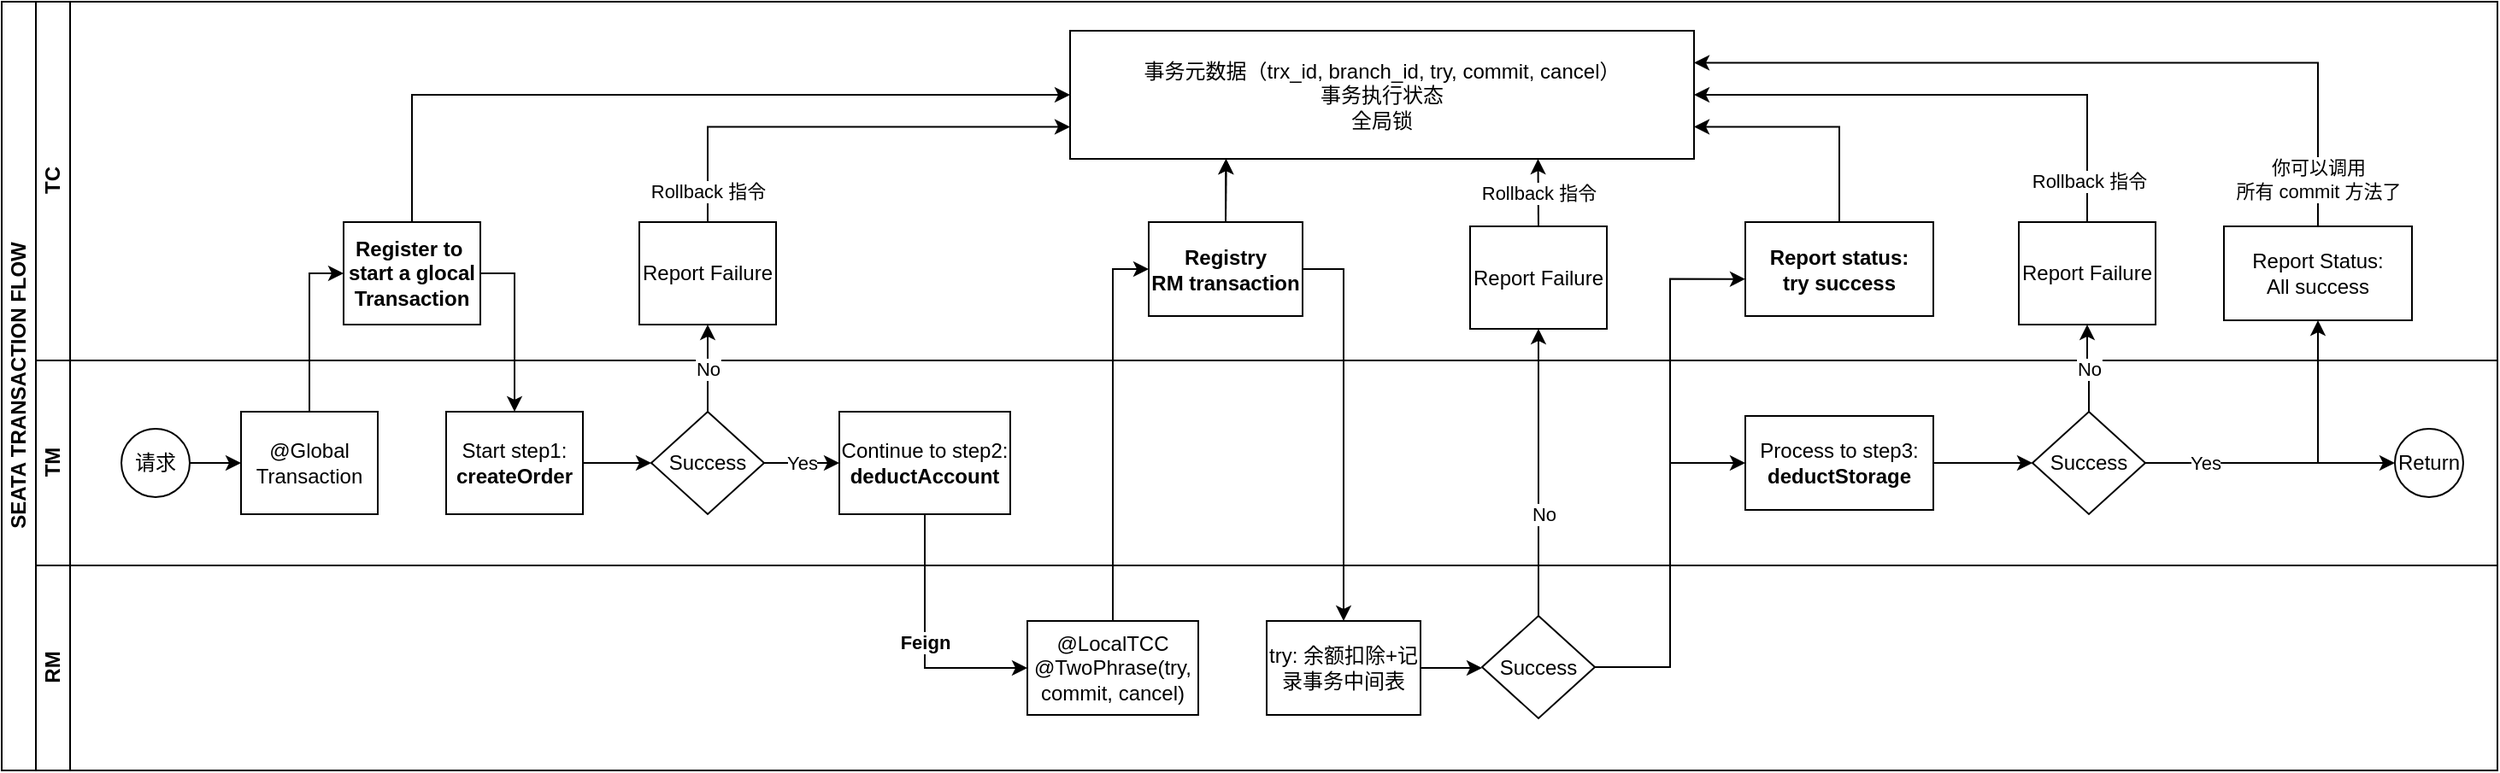 <mxfile version="21.1.0" type="github">
  <diagram id="prtHgNgQTEPvFCAcTncT" name="Page-1">
    <mxGraphModel dx="1562" dy="837" grid="1" gridSize="10" guides="1" tooltips="1" connect="1" arrows="1" fold="1" page="1" pageScale="1" pageWidth="827" pageHeight="1169" math="0" shadow="0">
      <root>
        <mxCell id="0" />
        <mxCell id="1" parent="0" />
        <mxCell id="dNxyNK7c78bLwvsdeMH5-19" value="SEATA TRANSACTION FLOW" style="swimlane;html=1;childLayout=stackLayout;resizeParent=1;resizeParentMax=0;horizontal=0;startSize=20;horizontalStack=0;" parent="1" vertex="1">
          <mxGeometry x="20" y="40" width="1460" height="450" as="geometry" />
        </mxCell>
        <mxCell id="dNxyNK7c78bLwvsdeMH5-31" style="edgeStyle=orthogonalEdgeStyle;rounded=0;orthogonalLoop=1;jettySize=auto;html=1;endArrow=classic;endFill=1;exitX=0.5;exitY=0;exitDx=0;exitDy=0;entryX=0;entryY=0.5;entryDx=0;entryDy=0;" parent="dNxyNK7c78bLwvsdeMH5-19" source="dNxyNK7c78bLwvsdeMH5-26" target="dNxyNK7c78bLwvsdeMH5-24" edge="1">
          <mxGeometry relative="1" as="geometry" />
        </mxCell>
        <mxCell id="dNxyNK7c78bLwvsdeMH5-20" value="TC" style="swimlane;html=1;startSize=20;horizontal=0;" parent="dNxyNK7c78bLwvsdeMH5-19" vertex="1">
          <mxGeometry x="20" width="1440" height="210" as="geometry" />
        </mxCell>
        <mxCell id="d-oNC6kE6kxb4CZ7EZcE-3" style="edgeStyle=orthogonalEdgeStyle;rounded=0;orthogonalLoop=1;jettySize=auto;html=1;exitX=0.5;exitY=0;exitDx=0;exitDy=0;entryX=0.5;entryY=1;entryDx=0;entryDy=0;" edge="1" parent="dNxyNK7c78bLwvsdeMH5-20" source="dNxyNK7c78bLwvsdeMH5-24" target="d-oNC6kE6kxb4CZ7EZcE-2">
          <mxGeometry relative="1" as="geometry" />
        </mxCell>
        <mxCell id="dNxyNK7c78bLwvsdeMH5-24" value="Register to&amp;nbsp;&lt;br&gt;start a glocal&lt;br&gt;Transaction" style="rounded=0;whiteSpace=wrap;html=1;fontFamily=Helvetica;fontSize=12;fontColor=#000000;align=center;fontStyle=1" parent="dNxyNK7c78bLwvsdeMH5-20" vertex="1">
          <mxGeometry x="180" y="129" width="80" height="60" as="geometry" />
        </mxCell>
        <mxCell id="d-oNC6kE6kxb4CZ7EZcE-7" value="Rollback 指令" style="edgeStyle=orthogonalEdgeStyle;rounded=0;orthogonalLoop=1;jettySize=auto;html=1;exitX=0.5;exitY=0;exitDx=0;exitDy=0;entryX=0.75;entryY=1;entryDx=0;entryDy=0;" edge="1" parent="dNxyNK7c78bLwvsdeMH5-20" source="okEvWX8VrjNMSibzl_vv-24" target="d-oNC6kE6kxb4CZ7EZcE-2">
          <mxGeometry x="-0.861" relative="1" as="geometry">
            <mxPoint as="offset" />
          </mxGeometry>
        </mxCell>
        <mxCell id="okEvWX8VrjNMSibzl_vv-24" value="Report Failure" style="rounded=0;whiteSpace=wrap;html=1;fontFamily=Helvetica;fontSize=12;fontColor=#000000;align=center;" parent="dNxyNK7c78bLwvsdeMH5-20" vertex="1">
          <mxGeometry x="353" y="129" width="80" height="60" as="geometry" />
        </mxCell>
        <mxCell id="d-oNC6kE6kxb4CZ7EZcE-8" style="edgeStyle=orthogonalEdgeStyle;rounded=0;orthogonalLoop=1;jettySize=auto;html=1;exitX=0;exitY=0.5;exitDx=0;exitDy=0;entryX=1;entryY=0.75;entryDx=0;entryDy=0;" edge="1" parent="dNxyNK7c78bLwvsdeMH5-20" source="okEvWX8VrjNMSibzl_vv-32" target="d-oNC6kE6kxb4CZ7EZcE-2">
          <mxGeometry relative="1" as="geometry" />
        </mxCell>
        <mxCell id="d-oNC6kE6kxb4CZ7EZcE-10" style="edgeStyle=orthogonalEdgeStyle;rounded=0;orthogonalLoop=1;jettySize=auto;html=1;exitX=0;exitY=0.5;exitDx=0;exitDy=0;entryX=1;entryY=0.75;entryDx=0;entryDy=0;" edge="1" parent="dNxyNK7c78bLwvsdeMH5-20" source="okEvWX8VrjNMSibzl_vv-32" target="d-oNC6kE6kxb4CZ7EZcE-2">
          <mxGeometry relative="1" as="geometry" />
        </mxCell>
        <mxCell id="okEvWX8VrjNMSibzl_vv-32" value="Registry&lt;br&gt;RM transaction" style="rounded=0;whiteSpace=wrap;html=1;fontFamily=Helvetica;fontSize=12;fontColor=#000000;align=center;direction=south;fontStyle=1" parent="dNxyNK7c78bLwvsdeMH5-20" vertex="1">
          <mxGeometry x="651" y="129" width="90" height="55" as="geometry" />
        </mxCell>
        <mxCell id="d-oNC6kE6kxb4CZ7EZcE-14" style="edgeStyle=orthogonalEdgeStyle;rounded=0;orthogonalLoop=1;jettySize=auto;html=1;exitX=0;exitY=0.5;exitDx=0;exitDy=0;entryX=0.75;entryY=0;entryDx=0;entryDy=0;" edge="1" parent="dNxyNK7c78bLwvsdeMH5-20" source="okEvWX8VrjNMSibzl_vv-42" target="d-oNC6kE6kxb4CZ7EZcE-2">
          <mxGeometry relative="1" as="geometry" />
        </mxCell>
        <mxCell id="okEvWX8VrjNMSibzl_vv-42" value="Report status:&lt;br&gt;try success" style="rounded=0;whiteSpace=wrap;html=1;fontFamily=Helvetica;fontSize=12;fontColor=#000000;align=center;direction=south;fontStyle=1" parent="dNxyNK7c78bLwvsdeMH5-20" vertex="1">
          <mxGeometry x="1000" y="129" width="110" height="55" as="geometry" />
        </mxCell>
        <mxCell id="d-oNC6kE6kxb4CZ7EZcE-11" value="Rollback 指令" style="edgeStyle=orthogonalEdgeStyle;rounded=0;orthogonalLoop=1;jettySize=auto;html=1;exitX=0.5;exitY=0;exitDx=0;exitDy=0;entryX=1;entryY=0.25;entryDx=0;entryDy=0;" edge="1" parent="dNxyNK7c78bLwvsdeMH5-20" source="okEvWX8VrjNMSibzl_vv-50" target="d-oNC6kE6kxb4CZ7EZcE-2">
          <mxGeometry relative="1" as="geometry" />
        </mxCell>
        <mxCell id="okEvWX8VrjNMSibzl_vv-50" value="Report Failure" style="rounded=0;whiteSpace=wrap;html=1;fontFamily=Helvetica;fontSize=12;fontColor=#000000;align=center;" parent="dNxyNK7c78bLwvsdeMH5-20" vertex="1">
          <mxGeometry x="839" y="131.5" width="80" height="60" as="geometry" />
        </mxCell>
        <mxCell id="d-oNC6kE6kxb4CZ7EZcE-15" style="edgeStyle=orthogonalEdgeStyle;rounded=0;orthogonalLoop=1;jettySize=auto;html=1;exitX=0.5;exitY=0;exitDx=0;exitDy=0;entryX=0.5;entryY=0;entryDx=0;entryDy=0;" edge="1" parent="dNxyNK7c78bLwvsdeMH5-20" source="okEvWX8VrjNMSibzl_vv-53" target="d-oNC6kE6kxb4CZ7EZcE-2">
          <mxGeometry relative="1" as="geometry" />
        </mxCell>
        <mxCell id="d-oNC6kE6kxb4CZ7EZcE-17" value="Rollback 指令" style="edgeLabel;html=1;align=center;verticalAlign=middle;resizable=0;points=[];" vertex="1" connectable="0" parent="d-oNC6kE6kxb4CZ7EZcE-15">
          <mxGeometry x="-0.648" relative="1" as="geometry">
            <mxPoint x="1" y="29" as="offset" />
          </mxGeometry>
        </mxCell>
        <mxCell id="okEvWX8VrjNMSibzl_vv-53" value="Report Failure" style="rounded=0;whiteSpace=wrap;html=1;fontFamily=Helvetica;fontSize=12;fontColor=#000000;align=center;" parent="dNxyNK7c78bLwvsdeMH5-20" vertex="1">
          <mxGeometry x="1160" y="129" width="80" height="60" as="geometry" />
        </mxCell>
        <mxCell id="d-oNC6kE6kxb4CZ7EZcE-16" style="edgeStyle=orthogonalEdgeStyle;rounded=0;orthogonalLoop=1;jettySize=auto;html=1;exitX=0;exitY=0.5;exitDx=0;exitDy=0;entryX=0.25;entryY=0;entryDx=0;entryDy=0;" edge="1" parent="dNxyNK7c78bLwvsdeMH5-20" source="okEvWX8VrjNMSibzl_vv-63" target="d-oNC6kE6kxb4CZ7EZcE-2">
          <mxGeometry relative="1" as="geometry" />
        </mxCell>
        <mxCell id="d-oNC6kE6kxb4CZ7EZcE-23" value="你可以调用&lt;br&gt;所有 commit 方法了" style="edgeLabel;html=1;align=center;verticalAlign=middle;resizable=0;points=[];" vertex="1" connectable="0" parent="d-oNC6kE6kxb4CZ7EZcE-16">
          <mxGeometry x="-0.835" y="4" relative="1" as="geometry">
            <mxPoint x="4" y="10" as="offset" />
          </mxGeometry>
        </mxCell>
        <mxCell id="okEvWX8VrjNMSibzl_vv-63" value="Report Status:&lt;br&gt;All success" style="rounded=0;whiteSpace=wrap;html=1;fontFamily=Helvetica;fontSize=12;fontColor=#000000;align=center;direction=south;" parent="dNxyNK7c78bLwvsdeMH5-20" vertex="1">
          <mxGeometry x="1280" y="131.5" width="110" height="55" as="geometry" />
        </mxCell>
        <mxCell id="d-oNC6kE6kxb4CZ7EZcE-2" value="事务元数据（trx_id, branch_id, try, commit, cancel）&lt;br&gt;事务执行状态&lt;br&gt;全局锁" style="rounded=0;whiteSpace=wrap;html=1;fontFamily=Helvetica;fontSize=12;fontColor=#000000;align=center;direction=south;" vertex="1" parent="dNxyNK7c78bLwvsdeMH5-20">
          <mxGeometry x="605" y="17" width="365" height="75" as="geometry" />
        </mxCell>
        <mxCell id="dNxyNK7c78bLwvsdeMH5-21" value="TM" style="swimlane;html=1;startSize=20;horizontal=0;" parent="dNxyNK7c78bLwvsdeMH5-19" vertex="1">
          <mxGeometry x="20" y="210" width="1440" height="120" as="geometry" />
        </mxCell>
        <mxCell id="dNxyNK7c78bLwvsdeMH5-26" value="@Global&lt;br&gt;Transaction" style="rounded=0;whiteSpace=wrap;html=1;fontFamily=Helvetica;fontSize=12;fontColor=#000000;align=center;" parent="dNxyNK7c78bLwvsdeMH5-21" vertex="1">
          <mxGeometry x="120" y="30" width="80" height="60" as="geometry" />
        </mxCell>
        <mxCell id="d-oNC6kE6kxb4CZ7EZcE-1" style="edgeStyle=orthogonalEdgeStyle;rounded=0;orthogonalLoop=1;jettySize=auto;html=1;exitX=1;exitY=0.5;exitDx=0;exitDy=0;entryX=0;entryY=0.5;entryDx=0;entryDy=0;" edge="1" parent="dNxyNK7c78bLwvsdeMH5-21" source="dNxyNK7c78bLwvsdeMH5-23" target="dNxyNK7c78bLwvsdeMH5-26">
          <mxGeometry relative="1" as="geometry" />
        </mxCell>
        <mxCell id="dNxyNK7c78bLwvsdeMH5-23" value="请求" style="ellipse;whiteSpace=wrap;html=1;" parent="dNxyNK7c78bLwvsdeMH5-21" vertex="1">
          <mxGeometry x="50" y="40" width="40" height="40" as="geometry" />
        </mxCell>
        <mxCell id="okEvWX8VrjNMSibzl_vv-6" style="edgeStyle=orthogonalEdgeStyle;rounded=0;orthogonalLoop=1;jettySize=auto;html=1;exitX=1;exitY=0.5;exitDx=0;exitDy=0;entryX=0;entryY=0.5;entryDx=0;entryDy=0;" parent="dNxyNK7c78bLwvsdeMH5-21" source="okEvWX8VrjNMSibzl_vv-4" target="dNxyNK7c78bLwvsdeMH5-36" edge="1">
          <mxGeometry relative="1" as="geometry" />
        </mxCell>
        <mxCell id="okEvWX8VrjNMSibzl_vv-4" value="Start step1:&lt;br&gt;&lt;b&gt;createOrder&lt;/b&gt;" style="rounded=0;whiteSpace=wrap;html=1;fontFamily=Helvetica;fontSize=12;fontColor=#000000;align=center;" parent="dNxyNK7c78bLwvsdeMH5-21" vertex="1">
          <mxGeometry x="240" y="30" width="80" height="60" as="geometry" />
        </mxCell>
        <mxCell id="okEvWX8VrjNMSibzl_vv-23" value="Yes" style="edgeStyle=orthogonalEdgeStyle;rounded=0;orthogonalLoop=1;jettySize=auto;html=1;exitX=1;exitY=0.5;exitDx=0;exitDy=0;entryX=0;entryY=0.5;entryDx=0;entryDy=0;" parent="dNxyNK7c78bLwvsdeMH5-21" source="dNxyNK7c78bLwvsdeMH5-36" target="okEvWX8VrjNMSibzl_vv-22" edge="1">
          <mxGeometry relative="1" as="geometry" />
        </mxCell>
        <mxCell id="dNxyNK7c78bLwvsdeMH5-36" value="Success" style="rhombus;whiteSpace=wrap;html=1;fontFamily=Helvetica;fontSize=12;fontColor=#000000;align=center;" parent="dNxyNK7c78bLwvsdeMH5-21" vertex="1">
          <mxGeometry x="360" y="30" width="66" height="60" as="geometry" />
        </mxCell>
        <mxCell id="okEvWX8VrjNMSibzl_vv-22" value="Continue to step2:&lt;br&gt;&lt;b&gt;deductAccount&lt;/b&gt;" style="rounded=0;whiteSpace=wrap;html=1;fontFamily=Helvetica;fontSize=12;fontColor=#000000;align=center;" parent="dNxyNK7c78bLwvsdeMH5-21" vertex="1">
          <mxGeometry x="470" y="30" width="100" height="60" as="geometry" />
        </mxCell>
        <mxCell id="okEvWX8VrjNMSibzl_vv-52" style="edgeStyle=orthogonalEdgeStyle;rounded=0;orthogonalLoop=1;jettySize=auto;html=1;exitX=0.5;exitY=0;exitDx=0;exitDy=0;entryX=0;entryY=0.5;entryDx=0;entryDy=0;" parent="dNxyNK7c78bLwvsdeMH5-21" source="okEvWX8VrjNMSibzl_vv-38" target="okEvWX8VrjNMSibzl_vv-51" edge="1">
          <mxGeometry relative="1" as="geometry" />
        </mxCell>
        <mxCell id="okEvWX8VrjNMSibzl_vv-38" value="Process to step3:&lt;br&gt;&lt;b&gt;deductStorage&lt;/b&gt;" style="rounded=0;whiteSpace=wrap;html=1;fontFamily=Helvetica;fontSize=12;fontColor=#000000;align=center;direction=south;" parent="dNxyNK7c78bLwvsdeMH5-21" vertex="1">
          <mxGeometry x="1000" y="32.5" width="110" height="55" as="geometry" />
        </mxCell>
        <mxCell id="d-oNC6kE6kxb4CZ7EZcE-21" style="edgeStyle=orthogonalEdgeStyle;rounded=0;orthogonalLoop=1;jettySize=auto;html=1;exitX=1;exitY=0.5;exitDx=0;exitDy=0;entryX=0;entryY=0.5;entryDx=0;entryDy=0;" edge="1" parent="dNxyNK7c78bLwvsdeMH5-21" source="okEvWX8VrjNMSibzl_vv-51" target="d-oNC6kE6kxb4CZ7EZcE-20">
          <mxGeometry relative="1" as="geometry" />
        </mxCell>
        <mxCell id="okEvWX8VrjNMSibzl_vv-51" value="Success" style="rhombus;whiteSpace=wrap;html=1;fontFamily=Helvetica;fontSize=12;fontColor=#000000;align=center;" parent="dNxyNK7c78bLwvsdeMH5-21" vertex="1">
          <mxGeometry x="1168" y="30" width="66" height="60" as="geometry" />
        </mxCell>
        <mxCell id="d-oNC6kE6kxb4CZ7EZcE-20" value="Return" style="ellipse;whiteSpace=wrap;html=1;" vertex="1" parent="dNxyNK7c78bLwvsdeMH5-21">
          <mxGeometry x="1380" y="40" width="40" height="40" as="geometry" />
        </mxCell>
        <mxCell id="okEvWX8VrjNMSibzl_vv-25" value="No" style="edgeStyle=orthogonalEdgeStyle;rounded=0;orthogonalLoop=1;jettySize=auto;html=1;exitX=0.5;exitY=0;exitDx=0;exitDy=0;entryX=0.5;entryY=1;entryDx=0;entryDy=0;" parent="dNxyNK7c78bLwvsdeMH5-19" source="dNxyNK7c78bLwvsdeMH5-36" target="okEvWX8VrjNMSibzl_vv-24" edge="1">
          <mxGeometry relative="1" as="geometry" />
        </mxCell>
        <mxCell id="okEvWX8VrjNMSibzl_vv-27" value="Feign" style="edgeStyle=orthogonalEdgeStyle;rounded=0;orthogonalLoop=1;jettySize=auto;html=1;exitX=0.5;exitY=1;exitDx=0;exitDy=0;entryX=0.5;entryY=1;entryDx=0;entryDy=0;fontStyle=1" parent="dNxyNK7c78bLwvsdeMH5-19" source="okEvWX8VrjNMSibzl_vv-22" target="okEvWX8VrjNMSibzl_vv-26" edge="1">
          <mxGeometry relative="1" as="geometry" />
        </mxCell>
        <mxCell id="okEvWX8VrjNMSibzl_vv-1" style="edgeStyle=orthogonalEdgeStyle;rounded=0;orthogonalLoop=1;jettySize=auto;html=1;exitX=1;exitY=0.5;exitDx=0;exitDy=0;entryX=0.5;entryY=0;entryDx=0;entryDy=0;" parent="dNxyNK7c78bLwvsdeMH5-19" source="dNxyNK7c78bLwvsdeMH5-24" target="okEvWX8VrjNMSibzl_vv-4" edge="1">
          <mxGeometry relative="1" as="geometry">
            <mxPoint x="260" y="60" as="targetPoint" />
          </mxGeometry>
        </mxCell>
        <mxCell id="okEvWX8VrjNMSibzl_vv-36" style="edgeStyle=orthogonalEdgeStyle;rounded=0;orthogonalLoop=1;jettySize=auto;html=1;exitX=0.5;exitY=0;exitDx=0;exitDy=0;entryX=0;entryY=0.5;entryDx=0;entryDy=0;" parent="dNxyNK7c78bLwvsdeMH5-19" source="okEvWX8VrjNMSibzl_vv-32" target="okEvWX8VrjNMSibzl_vv-37" edge="1">
          <mxGeometry relative="1" as="geometry">
            <mxPoint x="740" y="270" as="targetPoint" />
            <mxPoint x="740" y="92.5" as="sourcePoint" />
          </mxGeometry>
        </mxCell>
        <mxCell id="okEvWX8VrjNMSibzl_vv-39" style="edgeStyle=orthogonalEdgeStyle;rounded=0;orthogonalLoop=1;jettySize=auto;html=1;exitX=0;exitY=0.5;exitDx=0;exitDy=0;entryX=0.5;entryY=1;entryDx=0;entryDy=0;" parent="dNxyNK7c78bLwvsdeMH5-19" source="okEvWX8VrjNMSibzl_vv-26" target="okEvWX8VrjNMSibzl_vv-32" edge="1">
          <mxGeometry relative="1" as="geometry" />
        </mxCell>
        <mxCell id="okEvWX8VrjNMSibzl_vv-54" value="No" style="edgeStyle=orthogonalEdgeStyle;rounded=0;orthogonalLoop=1;jettySize=auto;html=1;exitX=0.5;exitY=0;exitDx=0;exitDy=0;entryX=0.5;entryY=1;entryDx=0;entryDy=0;" parent="dNxyNK7c78bLwvsdeMH5-19" source="okEvWX8VrjNMSibzl_vv-51" target="okEvWX8VrjNMSibzl_vv-53" edge="1">
          <mxGeometry relative="1" as="geometry" />
        </mxCell>
        <mxCell id="okEvWX8VrjNMSibzl_vv-64" style="edgeStyle=orthogonalEdgeStyle;rounded=0;orthogonalLoop=1;jettySize=auto;html=1;exitX=1;exitY=0.5;exitDx=0;exitDy=0;entryX=1;entryY=0.5;entryDx=0;entryDy=0;" parent="dNxyNK7c78bLwvsdeMH5-19" source="okEvWX8VrjNMSibzl_vv-51" target="okEvWX8VrjNMSibzl_vv-63" edge="1">
          <mxGeometry relative="1" as="geometry" />
        </mxCell>
        <mxCell id="d-oNC6kE6kxb4CZ7EZcE-22" value="Yes" style="edgeLabel;html=1;align=center;verticalAlign=middle;resizable=0;points=[];" vertex="1" connectable="0" parent="okEvWX8VrjNMSibzl_vv-64">
          <mxGeometry x="-0.628" relative="1" as="geometry">
            <mxPoint as="offset" />
          </mxGeometry>
        </mxCell>
        <mxCell id="okEvWX8VrjNMSibzl_vv-43" style="edgeStyle=orthogonalEdgeStyle;rounded=0;orthogonalLoop=1;jettySize=auto;html=1;exitX=0.5;exitY=0;exitDx=0;exitDy=0;entryX=0.5;entryY=1;entryDx=0;entryDy=0;" parent="dNxyNK7c78bLwvsdeMH5-19" source="okEvWX8VrjNMSibzl_vv-45" target="okEvWX8VrjNMSibzl_vv-50" edge="1">
          <mxGeometry relative="1" as="geometry">
            <mxPoint x="903" y="90" as="targetPoint" />
          </mxGeometry>
        </mxCell>
        <mxCell id="okEvWX8VrjNMSibzl_vv-47" value="No" style="edgeLabel;html=1;align=center;verticalAlign=middle;resizable=0;points=[];" parent="okEvWX8VrjNMSibzl_vv-43" vertex="1" connectable="0">
          <mxGeometry x="-0.286" y="-3" relative="1" as="geometry">
            <mxPoint as="offset" />
          </mxGeometry>
        </mxCell>
        <mxCell id="okEvWX8VrjNMSibzl_vv-65" style="edgeStyle=orthogonalEdgeStyle;rounded=0;orthogonalLoop=1;jettySize=auto;html=1;exitX=1;exitY=0.5;exitDx=0;exitDy=0;entryX=0.5;entryY=1;entryDx=0;entryDy=0;" parent="dNxyNK7c78bLwvsdeMH5-19" source="okEvWX8VrjNMSibzl_vv-45" target="okEvWX8VrjNMSibzl_vv-38" edge="1">
          <mxGeometry relative="1" as="geometry" />
        </mxCell>
        <mxCell id="okEvWX8VrjNMSibzl_vv-66" style="edgeStyle=orthogonalEdgeStyle;rounded=0;orthogonalLoop=1;jettySize=auto;html=1;exitX=1;exitY=0.5;exitDx=0;exitDy=0;entryX=0.606;entryY=1;entryDx=0;entryDy=0;entryPerimeter=0;" parent="dNxyNK7c78bLwvsdeMH5-19" source="okEvWX8VrjNMSibzl_vv-45" target="okEvWX8VrjNMSibzl_vv-42" edge="1">
          <mxGeometry relative="1" as="geometry" />
        </mxCell>
        <mxCell id="dNxyNK7c78bLwvsdeMH5-22" value="RM" style="swimlane;html=1;startSize=20;horizontal=0;" parent="dNxyNK7c78bLwvsdeMH5-19" vertex="1">
          <mxGeometry x="20" y="330" width="1440" height="120" as="geometry" />
        </mxCell>
        <mxCell id="okEvWX8VrjNMSibzl_vv-26" value="@LocalTCC&lt;br&gt;@TwoPhrase(try, commit, cancel)" style="rounded=0;whiteSpace=wrap;html=1;fontFamily=Helvetica;fontSize=12;fontColor=#000000;align=center;direction=south;" parent="dNxyNK7c78bLwvsdeMH5-22" vertex="1">
          <mxGeometry x="580" y="32.5" width="100" height="55" as="geometry" />
        </mxCell>
        <mxCell id="d-oNC6kE6kxb4CZ7EZcE-13" style="edgeStyle=orthogonalEdgeStyle;rounded=0;orthogonalLoop=1;jettySize=auto;html=1;exitX=0.5;exitY=0;exitDx=0;exitDy=0;entryX=0;entryY=0.5;entryDx=0;entryDy=0;" edge="1" parent="dNxyNK7c78bLwvsdeMH5-22" source="okEvWX8VrjNMSibzl_vv-37" target="okEvWX8VrjNMSibzl_vv-45">
          <mxGeometry relative="1" as="geometry" />
        </mxCell>
        <mxCell id="okEvWX8VrjNMSibzl_vv-37" value="try: 余额扣除+记录事务中间表" style="rounded=0;whiteSpace=wrap;html=1;fontFamily=Helvetica;fontSize=12;fontColor=#000000;align=center;direction=south;" parent="dNxyNK7c78bLwvsdeMH5-22" vertex="1">
          <mxGeometry x="720" y="32.5" width="90" height="55" as="geometry" />
        </mxCell>
        <mxCell id="okEvWX8VrjNMSibzl_vv-45" value="Success" style="rhombus;whiteSpace=wrap;html=1;fontFamily=Helvetica;fontSize=12;fontColor=#000000;align=center;" parent="dNxyNK7c78bLwvsdeMH5-22" vertex="1">
          <mxGeometry x="846" y="29.5" width="66" height="60" as="geometry" />
        </mxCell>
      </root>
    </mxGraphModel>
  </diagram>
</mxfile>
